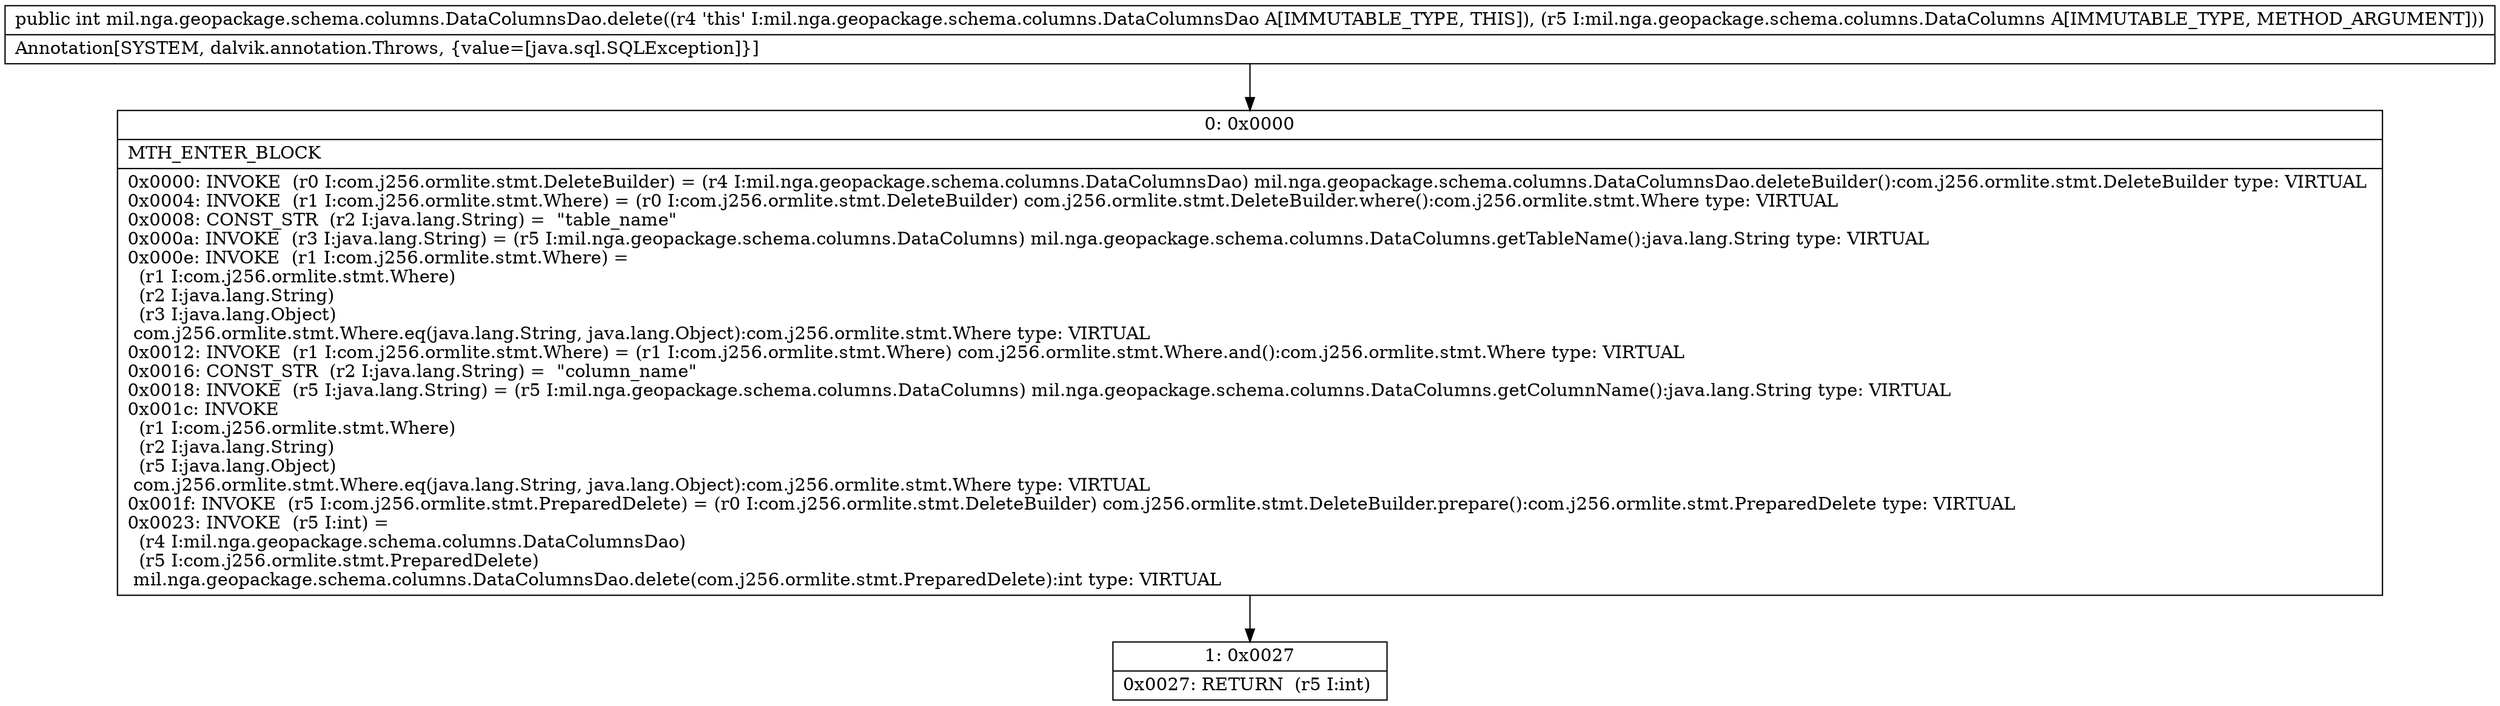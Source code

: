digraph "CFG formil.nga.geopackage.schema.columns.DataColumnsDao.delete(Lmil\/nga\/geopackage\/schema\/columns\/DataColumns;)I" {
Node_0 [shape=record,label="{0\:\ 0x0000|MTH_ENTER_BLOCK\l|0x0000: INVOKE  (r0 I:com.j256.ormlite.stmt.DeleteBuilder) = (r4 I:mil.nga.geopackage.schema.columns.DataColumnsDao) mil.nga.geopackage.schema.columns.DataColumnsDao.deleteBuilder():com.j256.ormlite.stmt.DeleteBuilder type: VIRTUAL \l0x0004: INVOKE  (r1 I:com.j256.ormlite.stmt.Where) = (r0 I:com.j256.ormlite.stmt.DeleteBuilder) com.j256.ormlite.stmt.DeleteBuilder.where():com.j256.ormlite.stmt.Where type: VIRTUAL \l0x0008: CONST_STR  (r2 I:java.lang.String) =  \"table_name\" \l0x000a: INVOKE  (r3 I:java.lang.String) = (r5 I:mil.nga.geopackage.schema.columns.DataColumns) mil.nga.geopackage.schema.columns.DataColumns.getTableName():java.lang.String type: VIRTUAL \l0x000e: INVOKE  (r1 I:com.j256.ormlite.stmt.Where) = \l  (r1 I:com.j256.ormlite.stmt.Where)\l  (r2 I:java.lang.String)\l  (r3 I:java.lang.Object)\l com.j256.ormlite.stmt.Where.eq(java.lang.String, java.lang.Object):com.j256.ormlite.stmt.Where type: VIRTUAL \l0x0012: INVOKE  (r1 I:com.j256.ormlite.stmt.Where) = (r1 I:com.j256.ormlite.stmt.Where) com.j256.ormlite.stmt.Where.and():com.j256.ormlite.stmt.Where type: VIRTUAL \l0x0016: CONST_STR  (r2 I:java.lang.String) =  \"column_name\" \l0x0018: INVOKE  (r5 I:java.lang.String) = (r5 I:mil.nga.geopackage.schema.columns.DataColumns) mil.nga.geopackage.schema.columns.DataColumns.getColumnName():java.lang.String type: VIRTUAL \l0x001c: INVOKE  \l  (r1 I:com.j256.ormlite.stmt.Where)\l  (r2 I:java.lang.String)\l  (r5 I:java.lang.Object)\l com.j256.ormlite.stmt.Where.eq(java.lang.String, java.lang.Object):com.j256.ormlite.stmt.Where type: VIRTUAL \l0x001f: INVOKE  (r5 I:com.j256.ormlite.stmt.PreparedDelete) = (r0 I:com.j256.ormlite.stmt.DeleteBuilder) com.j256.ormlite.stmt.DeleteBuilder.prepare():com.j256.ormlite.stmt.PreparedDelete type: VIRTUAL \l0x0023: INVOKE  (r5 I:int) = \l  (r4 I:mil.nga.geopackage.schema.columns.DataColumnsDao)\l  (r5 I:com.j256.ormlite.stmt.PreparedDelete)\l mil.nga.geopackage.schema.columns.DataColumnsDao.delete(com.j256.ormlite.stmt.PreparedDelete):int type: VIRTUAL \l}"];
Node_1 [shape=record,label="{1\:\ 0x0027|0x0027: RETURN  (r5 I:int) \l}"];
MethodNode[shape=record,label="{public int mil.nga.geopackage.schema.columns.DataColumnsDao.delete((r4 'this' I:mil.nga.geopackage.schema.columns.DataColumnsDao A[IMMUTABLE_TYPE, THIS]), (r5 I:mil.nga.geopackage.schema.columns.DataColumns A[IMMUTABLE_TYPE, METHOD_ARGUMENT]))  | Annotation[SYSTEM, dalvik.annotation.Throws, \{value=[java.sql.SQLException]\}]\l}"];
MethodNode -> Node_0;
Node_0 -> Node_1;
}

